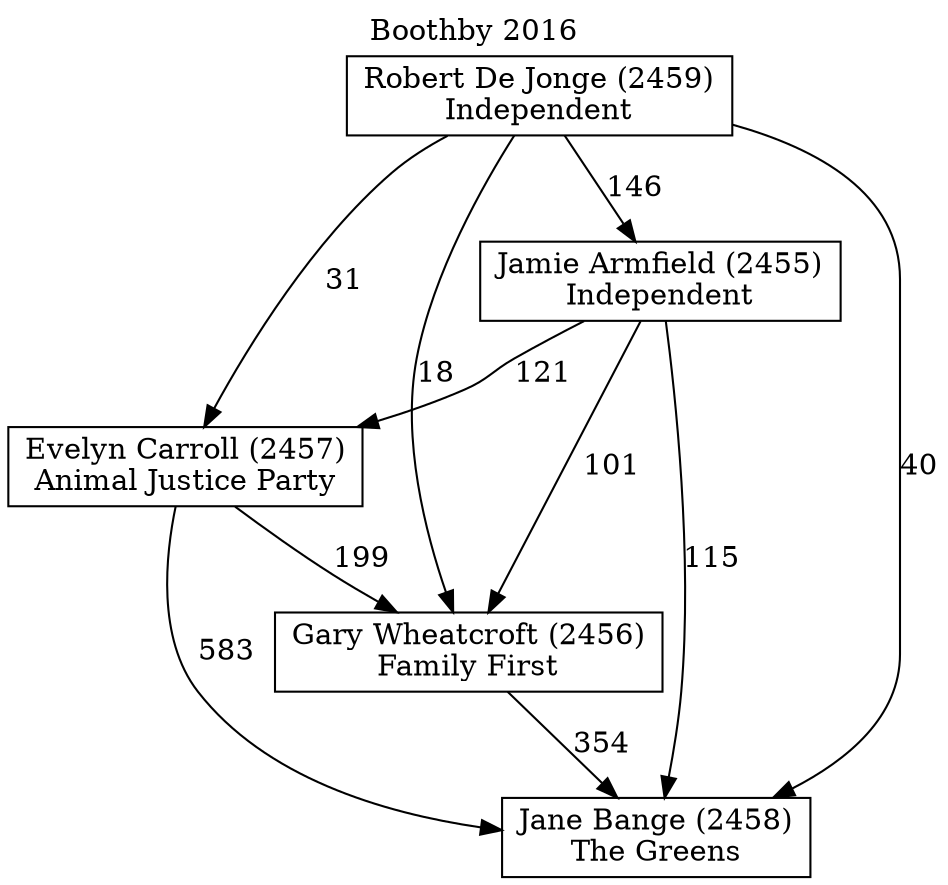 // House preference flow
digraph "Jane Bange (2458)_Boothby_2016" {
	graph [label="Boothby 2016" labelloc=t mclimit=10]
	node [shape=box]
	"Evelyn Carroll (2457)" [label="Evelyn Carroll (2457)
Animal Justice Party"]
	"Jane Bange (2458)" [label="Jane Bange (2458)
The Greens"]
	"Robert De Jonge (2459)" [label="Robert De Jonge (2459)
Independent"]
	"Jamie Armfield (2455)" [label="Jamie Armfield (2455)
Independent"]
	"Gary Wheatcroft (2456)" [label="Gary Wheatcroft (2456)
Family First"]
	"Jamie Armfield (2455)" -> "Jane Bange (2458)" [label=115]
	"Jamie Armfield (2455)" -> "Gary Wheatcroft (2456)" [label=101]
	"Robert De Jonge (2459)" -> "Gary Wheatcroft (2456)" [label=18]
	"Gary Wheatcroft (2456)" -> "Jane Bange (2458)" [label=354]
	"Evelyn Carroll (2457)" -> "Gary Wheatcroft (2456)" [label=199]
	"Robert De Jonge (2459)" -> "Jamie Armfield (2455)" [label=146]
	"Evelyn Carroll (2457)" -> "Jane Bange (2458)" [label=583]
	"Jamie Armfield (2455)" -> "Evelyn Carroll (2457)" [label=121]
	"Robert De Jonge (2459)" -> "Evelyn Carroll (2457)" [label=31]
	"Robert De Jonge (2459)" -> "Jane Bange (2458)" [label=40]
}
